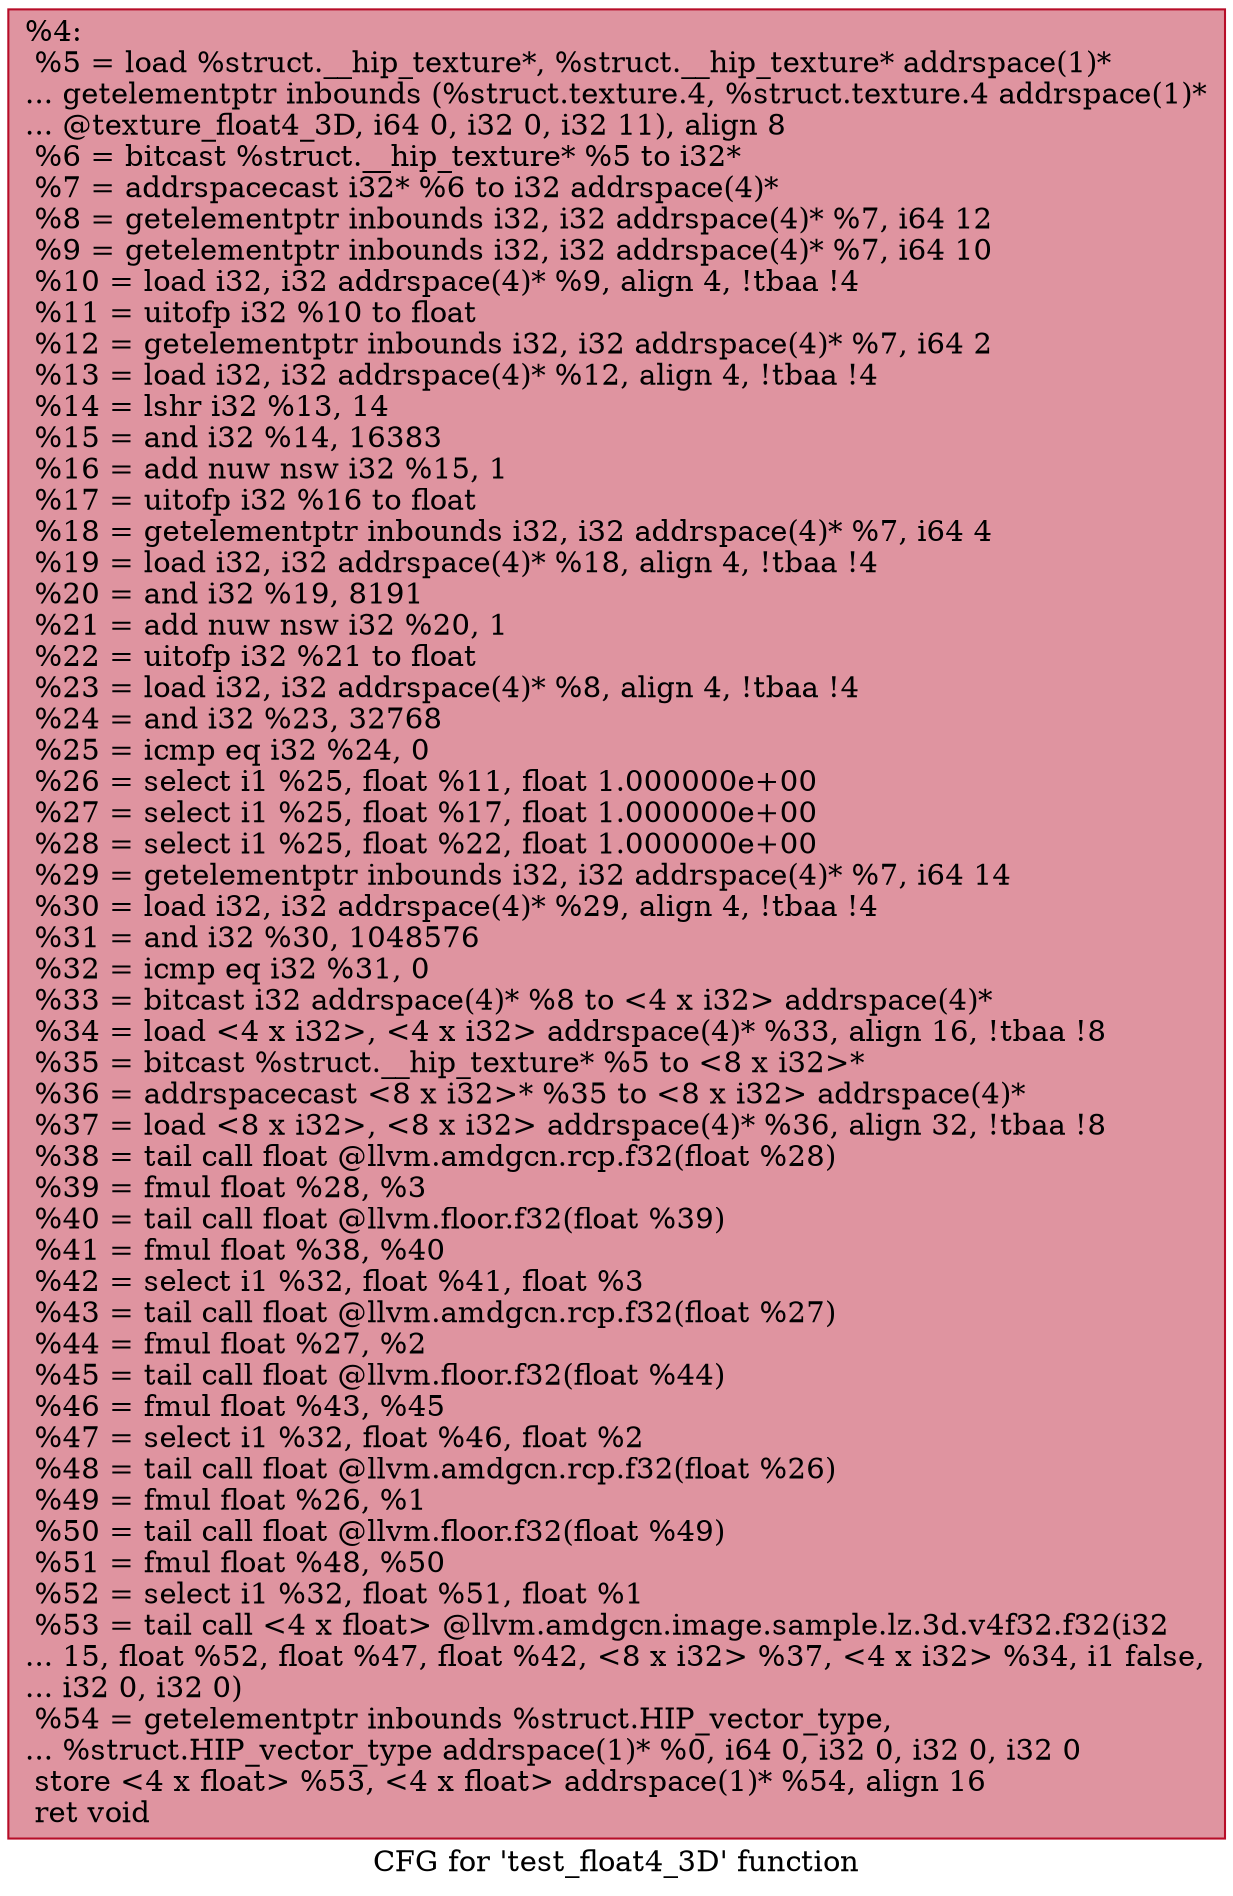 digraph "CFG for 'test_float4_3D' function" {
	label="CFG for 'test_float4_3D' function";

	Node0x502c710 [shape=record,color="#b70d28ff", style=filled, fillcolor="#b70d2870",label="{%4:\l  %5 = load %struct.__hip_texture*, %struct.__hip_texture* addrspace(1)*\l... getelementptr inbounds (%struct.texture.4, %struct.texture.4 addrspace(1)*\l... @texture_float4_3D, i64 0, i32 0, i32 11), align 8\l  %6 = bitcast %struct.__hip_texture* %5 to i32*\l  %7 = addrspacecast i32* %6 to i32 addrspace(4)*\l  %8 = getelementptr inbounds i32, i32 addrspace(4)* %7, i64 12\l  %9 = getelementptr inbounds i32, i32 addrspace(4)* %7, i64 10\l  %10 = load i32, i32 addrspace(4)* %9, align 4, !tbaa !4\l  %11 = uitofp i32 %10 to float\l  %12 = getelementptr inbounds i32, i32 addrspace(4)* %7, i64 2\l  %13 = load i32, i32 addrspace(4)* %12, align 4, !tbaa !4\l  %14 = lshr i32 %13, 14\l  %15 = and i32 %14, 16383\l  %16 = add nuw nsw i32 %15, 1\l  %17 = uitofp i32 %16 to float\l  %18 = getelementptr inbounds i32, i32 addrspace(4)* %7, i64 4\l  %19 = load i32, i32 addrspace(4)* %18, align 4, !tbaa !4\l  %20 = and i32 %19, 8191\l  %21 = add nuw nsw i32 %20, 1\l  %22 = uitofp i32 %21 to float\l  %23 = load i32, i32 addrspace(4)* %8, align 4, !tbaa !4\l  %24 = and i32 %23, 32768\l  %25 = icmp eq i32 %24, 0\l  %26 = select i1 %25, float %11, float 1.000000e+00\l  %27 = select i1 %25, float %17, float 1.000000e+00\l  %28 = select i1 %25, float %22, float 1.000000e+00\l  %29 = getelementptr inbounds i32, i32 addrspace(4)* %7, i64 14\l  %30 = load i32, i32 addrspace(4)* %29, align 4, !tbaa !4\l  %31 = and i32 %30, 1048576\l  %32 = icmp eq i32 %31, 0\l  %33 = bitcast i32 addrspace(4)* %8 to \<4 x i32\> addrspace(4)*\l  %34 = load \<4 x i32\>, \<4 x i32\> addrspace(4)* %33, align 16, !tbaa !8\l  %35 = bitcast %struct.__hip_texture* %5 to \<8 x i32\>*\l  %36 = addrspacecast \<8 x i32\>* %35 to \<8 x i32\> addrspace(4)*\l  %37 = load \<8 x i32\>, \<8 x i32\> addrspace(4)* %36, align 32, !tbaa !8\l  %38 = tail call float @llvm.amdgcn.rcp.f32(float %28)\l  %39 = fmul float %28, %3\l  %40 = tail call float @llvm.floor.f32(float %39)\l  %41 = fmul float %38, %40\l  %42 = select i1 %32, float %41, float %3\l  %43 = tail call float @llvm.amdgcn.rcp.f32(float %27)\l  %44 = fmul float %27, %2\l  %45 = tail call float @llvm.floor.f32(float %44)\l  %46 = fmul float %43, %45\l  %47 = select i1 %32, float %46, float %2\l  %48 = tail call float @llvm.amdgcn.rcp.f32(float %26)\l  %49 = fmul float %26, %1\l  %50 = tail call float @llvm.floor.f32(float %49)\l  %51 = fmul float %48, %50\l  %52 = select i1 %32, float %51, float %1\l  %53 = tail call \<4 x float\> @llvm.amdgcn.image.sample.lz.3d.v4f32.f32(i32\l... 15, float %52, float %47, float %42, \<8 x i32\> %37, \<4 x i32\> %34, i1 false,\l... i32 0, i32 0)\l  %54 = getelementptr inbounds %struct.HIP_vector_type,\l... %struct.HIP_vector_type addrspace(1)* %0, i64 0, i32 0, i32 0, i32 0\l  store \<4 x float\> %53, \<4 x float\> addrspace(1)* %54, align 16\l  ret void\l}"];
}
